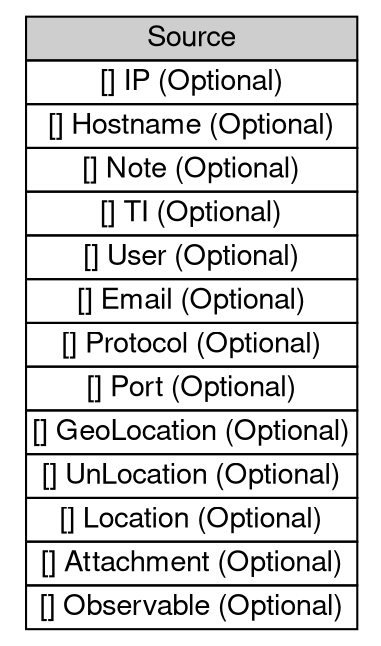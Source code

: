 digraph Source {
	graph [bb="0,0,175,302",
		rankdir=LR
	];
	node [label="\N"];
	Source	[height=4.1944,
		label=<<table BORDER="0" CELLBORDER="1" CELLSPACING="0"> <tr> <td BGCOLOR="#CECECE" HREF="../IDMEFv2/Source.html" TITLE="The Source class describes the source(s) of the event(s) leading up to the alert. "><FONT FACE="Nimbus Sans L">Source</FONT></td> </tr>" %<tr><td  HREF="../IDMEFv2/Source.html" TITLE="Source IP address."><FONT FACE="Nimbus Sans L">[] IP (Optional)</FONT></td></tr>%<tr><td  HREF="../IDMEFv2/Source.html" TITLE="Hostname of this source."><FONT FACE="Nimbus Sans L">[] Hostname (Optional)</FONT></td></tr>%<tr><td  HREF="../IDMEFv2/Source.html" TITLE="Free text human-readable additional note for this source."><FONT FACE="Nimbus Sans L">[] Note (Optional)</FONT></td></tr>%<tr><td  HREF="../IDMEFv2/Source.html" TITLE="Threat Intelligence data about the source."><FONT FACE="Nimbus Sans L">[] TI (Optional)</FONT></td></tr>%<tr><td  HREF="../IDMEFv2/Source.html" TITLE="User ID or login responsible for the alert."><FONT FACE="Nimbus Sans L">[] User (Optional)</FONT></td></tr>%<tr><td  HREF="../IDMEFv2/Source.html" TITLE="Email address responsible for the alert."><FONT FACE="Nimbus Sans L">[] Email (Optional)</FONT></td></tr>%<tr><td  HREF="../IDMEFv2/Source.html" TITLE="Protocols related to connections from/to this source."><FONT FACE="Nimbus Sans L">[] Protocol (Optional)</FONT></td></tr>%<tr><td  HREF="../IDMEFv2/Source.html" TITLE="Source ports involved in the alert."><FONT FACE="Nimbus Sans L">[] Port (Optional)</FONT></td></tr>%<tr><td  HREF="../IDMEFv2/Source.html" TITLE="GPS coordinates for the source."><FONT FACE="Nimbus Sans L">[] GeoLocation (Optional)</FONT></td></tr>%<tr><td  HREF="../IDMEFv2/Source.html" TITLE="Standard UN/Locode for the source."><FONT FACE="Nimbus Sans L">[] UnLocation (Optional)</FONT></td></tr>%<tr><td  HREF="../IDMEFv2/Source.html" TITLE="Internal name for the location of the source."><FONT FACE="Nimbus Sans L">[] Location (Optional)</FONT></td></tr>%<tr><td  HREF="../IDMEFv2/Source.html" TITLE="Identifiers for attachments related to this source."><FONT FACE="Nimbus Sans L">[] Attachment (Optional)</FONT></td></tr>%<tr><td  HREF="../IDMEFv2/Source.html" TITLE="Identifiers for observables related to this source."><FONT FACE="Nimbus Sans L">[] Observable (Optional)</FONT></td></tr>%</table>>,
		pos="87.5,151",
		shape=plaintext,
		width=2.4306];
}

